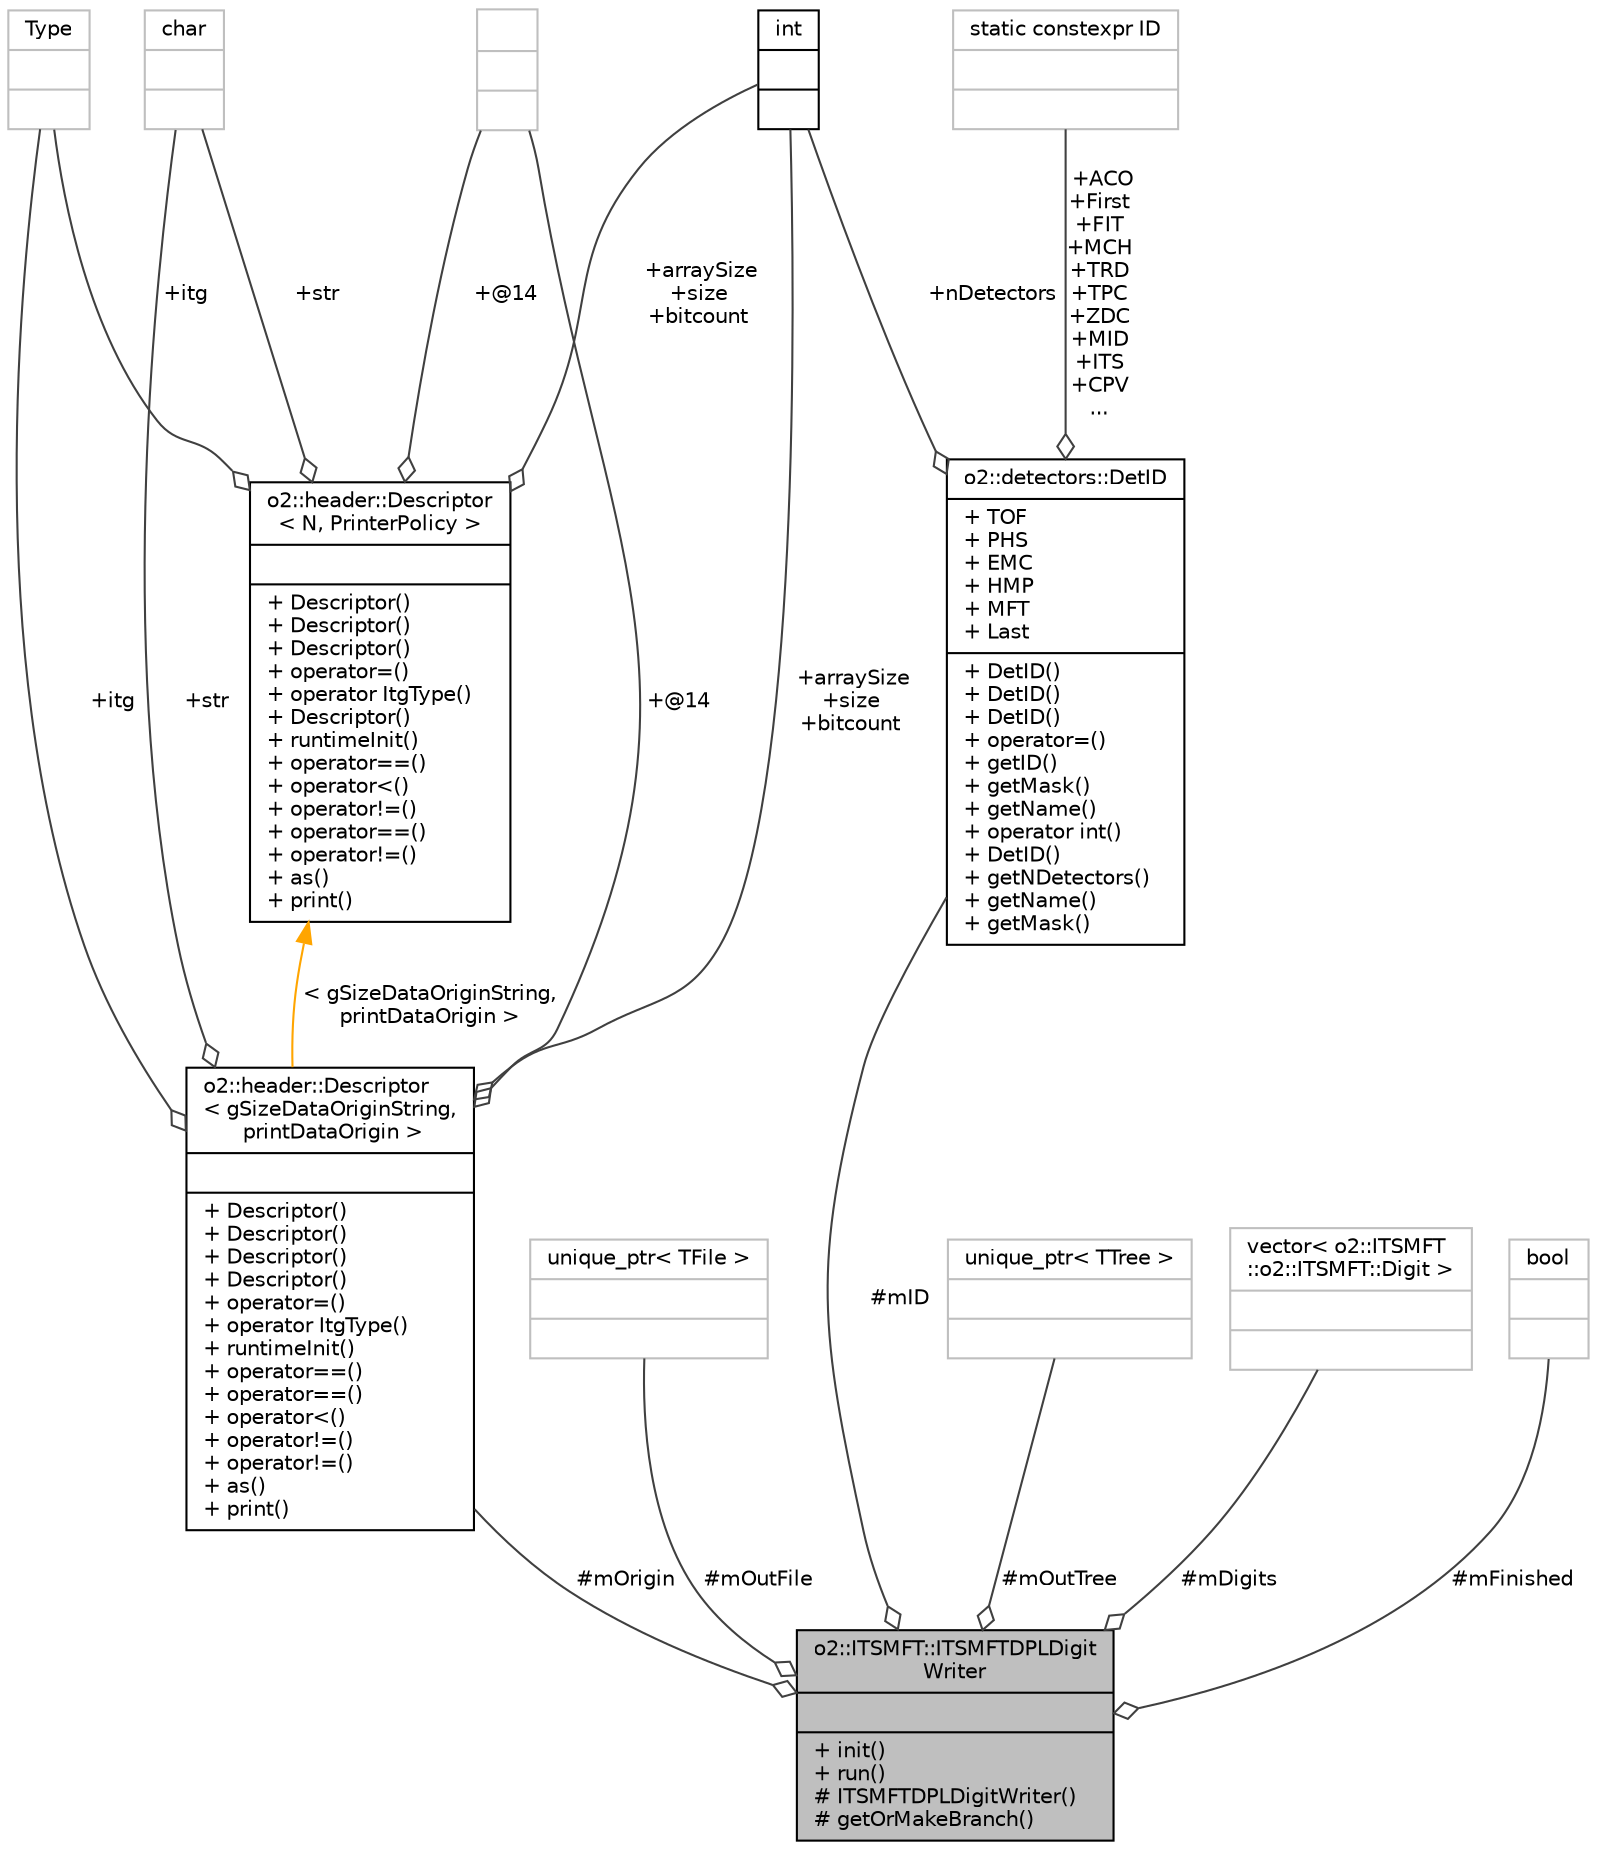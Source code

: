 digraph "o2::ITSMFT::ITSMFTDPLDigitWriter"
{
 // INTERACTIVE_SVG=YES
  bgcolor="transparent";
  edge [fontname="Helvetica",fontsize="10",labelfontname="Helvetica",labelfontsize="10"];
  node [fontname="Helvetica",fontsize="10",shape=record];
  Node1 [label="{o2::ITSMFT::ITSMFTDPLDigit\lWriter\n||+ init()\l+ run()\l# ITSMFTDPLDigitWriter()\l# getOrMakeBranch()\l}",height=0.2,width=0.4,color="black", fillcolor="grey75", style="filled" fontcolor="black"];
  Node2 -> Node1 [color="grey25",fontsize="10",style="solid",label=" #mOrigin" ,arrowhead="odiamond",fontname="Helvetica"];
  Node2 [label="{o2::header::Descriptor\l\< gSizeDataOriginString,\l printDataOrigin \>\n||+ Descriptor()\l+ Descriptor()\l+ Descriptor()\l+ Descriptor()\l+ operator=()\l+ operator ItgType()\l+ runtimeInit()\l+ operator==()\l+ operator==()\l+ operator\<()\l+ operator!=()\l+ operator!=()\l+ as()\l+ print()\l}",height=0.2,width=0.4,color="black",URL="$d9/db3/structo2_1_1header_1_1Descriptor.html"];
  Node3 -> Node2 [color="grey25",fontsize="10",style="solid",label=" +itg" ,arrowhead="odiamond",fontname="Helvetica"];
  Node3 [label="{Type\n||}",height=0.2,width=0.4,color="grey75"];
  Node4 -> Node2 [color="grey25",fontsize="10",style="solid",label=" +str" ,arrowhead="odiamond",fontname="Helvetica"];
  Node4 [label="{char\n||}",height=0.2,width=0.4,color="grey75"];
  Node5 -> Node2 [color="grey25",fontsize="10",style="solid",label=" +arraySize\n+size\n+bitcount" ,arrowhead="odiamond",fontname="Helvetica"];
  Node5 [label="{int\n||}",height=0.2,width=0.4,color="black",URL="$d1/da0/classint.html"];
  Node6 -> Node2 [color="grey25",fontsize="10",style="solid",label=" +@14" ,arrowhead="odiamond",fontname="Helvetica"];
  Node6 [label="{\n||}",height=0.2,width=0.4,color="grey75"];
  Node7 -> Node2 [dir="back",color="orange",fontsize="10",style="solid",label=" \< gSizeDataOriginString,\l printDataOrigin \>" ,fontname="Helvetica"];
  Node7 [label="{o2::header::Descriptor\l\< N, PrinterPolicy \>\n||+ Descriptor()\l+ Descriptor()\l+ Descriptor()\l+ operator=()\l+ operator ItgType()\l+ Descriptor()\l+ runtimeInit()\l+ operator==()\l+ operator\<()\l+ operator!=()\l+ operator==()\l+ operator!=()\l+ as()\l+ print()\l}",height=0.2,width=0.4,color="black",URL="$d9/db3/structo2_1_1header_1_1Descriptor.html"];
  Node3 -> Node7 [color="grey25",fontsize="10",style="solid",label=" +itg" ,arrowhead="odiamond",fontname="Helvetica"];
  Node4 -> Node7 [color="grey25",fontsize="10",style="solid",label=" +str" ,arrowhead="odiamond",fontname="Helvetica"];
  Node5 -> Node7 [color="grey25",fontsize="10",style="solid",label=" +arraySize\n+size\n+bitcount" ,arrowhead="odiamond",fontname="Helvetica"];
  Node6 -> Node7 [color="grey25",fontsize="10",style="solid",label=" +@14" ,arrowhead="odiamond",fontname="Helvetica"];
  Node8 -> Node1 [color="grey25",fontsize="10",style="solid",label=" #mOutFile" ,arrowhead="odiamond",fontname="Helvetica"];
  Node8 [label="{unique_ptr\< TFile \>\n||}",height=0.2,width=0.4,color="grey75"];
  Node9 -> Node1 [color="grey25",fontsize="10",style="solid",label=" #mID" ,arrowhead="odiamond",fontname="Helvetica"];
  Node9 [label="{o2::detectors::DetID\n|+ TOF\l+ PHS\l+ EMC\l+ HMP\l+ MFT\l+ Last\l|+ DetID()\l+ DetID()\l+ DetID()\l+ operator=()\l+ getID()\l+ getMask()\l+ getName()\l+ operator int()\l+ DetID()\l+ getNDetectors()\l+ getName()\l+ getMask()\l}",height=0.2,width=0.4,color="black",URL="$d6/dd5/classo2_1_1detectors_1_1DetID.html",tooltip="Static class with identifiers, bitmasks and names for ALICE detectors. "];
  Node10 -> Node9 [color="grey25",fontsize="10",style="solid",label=" +ACO\n+First\n+FIT\n+MCH\n+TRD\n+TPC\n+ZDC\n+MID\n+ITS\n+CPV\n..." ,arrowhead="odiamond",fontname="Helvetica"];
  Node10 [label="{static constexpr ID\n||}",height=0.2,width=0.4,color="grey75"];
  Node5 -> Node9 [color="grey25",fontsize="10",style="solid",label=" +nDetectors" ,arrowhead="odiamond",fontname="Helvetica"];
  Node11 -> Node1 [color="grey25",fontsize="10",style="solid",label=" #mOutTree" ,arrowhead="odiamond",fontname="Helvetica"];
  Node11 [label="{unique_ptr\< TTree \>\n||}",height=0.2,width=0.4,color="grey75"];
  Node12 -> Node1 [color="grey25",fontsize="10",style="solid",label=" #mDigits" ,arrowhead="odiamond",fontname="Helvetica"];
  Node12 [label="{vector\< o2::ITSMFT\l::o2::ITSMFT::Digit \>\n||}",height=0.2,width=0.4,color="grey75"];
  Node13 -> Node1 [color="grey25",fontsize="10",style="solid",label=" #mFinished" ,arrowhead="odiamond",fontname="Helvetica"];
  Node13 [label="{bool\n||}",height=0.2,width=0.4,color="grey75"];
}

